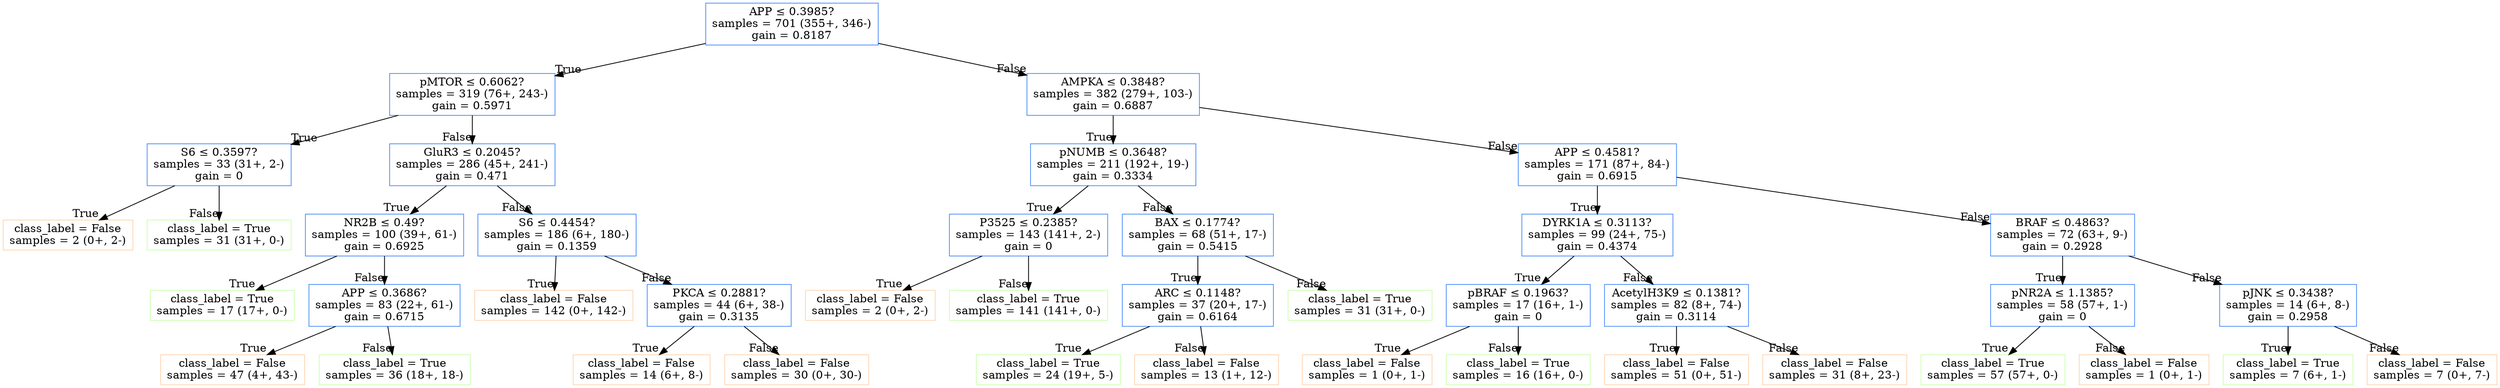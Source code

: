 strict digraph "" {
	node [label="\N",
		shape=box
	];
	0	 [color="#5191f7",
		label="APP &le; 0.3985?
samples = 701 (355+, 346-)
gain = 0.8187"];
	1	 [color="#5191f7",
		label="pMTOR &le; 0.6062?
samples = 319 (76+, 243-)
gain = 0.5971"];
	0 -> 1	 [headlabel=True];
	16	 [color="#5191f7",
		label="AMPKA &le; 0.3848?
samples = 382 (279+, 103-)
gain = 0.6887"];
	0 -> 16	 [headlabel=False];
	2	 [color="#5191f7",
		label="S6 &le; 0.3597?
samples = 33 (31+, 2-)
gain = 0"];
	1 -> 2	 [headlabel=True];
	5	 [color="#5191f7",
		label="GluR3 &le; 0.2045?
samples = 286 (45+, 241-)
gain = 0.471"];
	1 -> 5	 [headlabel=False];
	3	 [color="#ffd5b2",
		label="class_label = False
samples = 2 (0+, 2-)"];
	2 -> 3	 [headlabel=True];
	4	 [color="#cdffb2",
		label="class_label = True
samples = 31 (31+, 0-)"];
	2 -> 4	 [headlabel=False];
	6	 [color="#5191f7",
		label="NR2B &le; 0.49?
samples = 100 (39+, 61-)
gain = 0.6925"];
	5 -> 6	 [headlabel=True];
	11	 [color="#5191f7",
		label="S6 &le; 0.4454?
samples = 186 (6+, 180-)
gain = 0.1359"];
	5 -> 11	 [headlabel=False];
	7	 [color="#cdffb2",
		label="class_label = True
samples = 17 (17+, 0-)"];
	6 -> 7	 [headlabel=True];
	8	 [color="#5191f7",
		label="APP &le; 0.3686?
samples = 83 (22+, 61-)
gain = 0.6715"];
	6 -> 8	 [headlabel=False];
	9	 [color="#ffd5b2",
		label="class_label = False
samples = 47 (4+, 43-)"];
	8 -> 9	 [headlabel=True];
	10	 [color="#cdffb2",
		label="class_label = True
samples = 36 (18+, 18-)"];
	8 -> 10	 [headlabel=False];
	12	 [color="#ffd5b2",
		label="class_label = False
samples = 142 (0+, 142-)"];
	11 -> 12	 [headlabel=True];
	13	 [color="#5191f7",
		label="PKCA &le; 0.2881?
samples = 44 (6+, 38-)
gain = 0.3135"];
	11 -> 13	 [headlabel=False];
	14	 [color="#ffd5b2",
		label="class_label = False
samples = 14 (6+, 8-)"];
	13 -> 14	 [headlabel=True];
	15	 [color="#ffd5b2",
		label="class_label = False
samples = 30 (0+, 30-)"];
	13 -> 15	 [headlabel=False];
	17	 [color="#5191f7",
		label="pNUMB &le; 0.3648?
samples = 211 (192+, 19-)
gain = 0.3334"];
	16 -> 17	 [headlabel=True];
	26	 [color="#5191f7",
		label="APP &le; 0.4581?
samples = 171 (87+, 84-)
gain = 0.6915"];
	16 -> 26	 [headlabel=False];
	18	 [color="#5191f7",
		label="P3525 &le; 0.2385?
samples = 143 (141+, 2-)
gain = 0"];
	17 -> 18	 [headlabel=True];
	21	 [color="#5191f7",
		label="BAX &le; 0.1774?
samples = 68 (51+, 17-)
gain = 0.5415"];
	17 -> 21	 [headlabel=False];
	19	 [color="#ffd5b2",
		label="class_label = False
samples = 2 (0+, 2-)"];
	18 -> 19	 [headlabel=True];
	20	 [color="#cdffb2",
		label="class_label = True
samples = 141 (141+, 0-)"];
	18 -> 20	 [headlabel=False];
	22	 [color="#5191f7",
		label="ARC &le; 0.1148?
samples = 37 (20+, 17-)
gain = 0.6164"];
	21 -> 22	 [headlabel=True];
	25	 [color="#cdffb2",
		label="class_label = True
samples = 31 (31+, 0-)"];
	21 -> 25	 [headlabel=False];
	23	 [color="#cdffb2",
		label="class_label = True
samples = 24 (19+, 5-)"];
	22 -> 23	 [headlabel=True];
	24	 [color="#ffd5b2",
		label="class_label = False
samples = 13 (1+, 12-)"];
	22 -> 24	 [headlabel=False];
	27	 [color="#5191f7",
		label="DYRK1A &le; 0.3113?
samples = 99 (24+, 75-)
gain = 0.4374"];
	26 -> 27	 [headlabel=True];
	34	 [color="#5191f7",
		label="BRAF &le; 0.4863?
samples = 72 (63+, 9-)
gain = 0.2928"];
	26 -> 34	 [headlabel=False];
	28	 [color="#5191f7",
		label="pBRAF &le; 0.1963?
samples = 17 (16+, 1-)
gain = 0"];
	27 -> 28	 [headlabel=True];
	31	 [color="#5191f7",
		label="AcetylH3K9 &le; 0.1381?
samples = 82 (8+, 74-)
gain = 0.3114"];
	27 -> 31	 [headlabel=False];
	29	 [color="#ffd5b2",
		label="class_label = False
samples = 1 (0+, 1-)"];
	28 -> 29	 [headlabel=True];
	30	 [color="#cdffb2",
		label="class_label = True
samples = 16 (16+, 0-)"];
	28 -> 30	 [headlabel=False];
	32	 [color="#ffd5b2",
		label="class_label = False
samples = 51 (0+, 51-)"];
	31 -> 32	 [headlabel=True];
	33	 [color="#ffd5b2",
		label="class_label = False
samples = 31 (8+, 23-)"];
	31 -> 33	 [headlabel=False];
	35	 [color="#5191f7",
		label="pNR2A &le; 1.1385?
samples = 58 (57+, 1-)
gain = 0"];
	34 -> 35	 [headlabel=True];
	38	 [color="#5191f7",
		label="pJNK &le; 0.3438?
samples = 14 (6+, 8-)
gain = 0.2958"];
	34 -> 38	 [headlabel=False];
	36	 [color="#cdffb2",
		label="class_label = True
samples = 57 (57+, 0-)"];
	35 -> 36	 [headlabel=True];
	37	 [color="#ffd5b2",
		label="class_label = False
samples = 1 (0+, 1-)"];
	35 -> 37	 [headlabel=False];
	39	 [color="#cdffb2",
		label="class_label = True
samples = 7 (6+, 1-)"];
	38 -> 39	 [headlabel=True];
	40	 [color="#ffd5b2",
		label="class_label = False
samples = 7 (0+, 7-)"];
	38 -> 40	 [headlabel=False];
}
